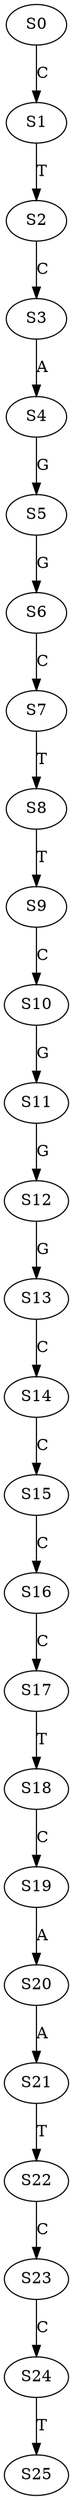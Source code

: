strict digraph  {
	S0 -> S1 [ label = C ];
	S1 -> S2 [ label = T ];
	S2 -> S3 [ label = C ];
	S3 -> S4 [ label = A ];
	S4 -> S5 [ label = G ];
	S5 -> S6 [ label = G ];
	S6 -> S7 [ label = C ];
	S7 -> S8 [ label = T ];
	S8 -> S9 [ label = T ];
	S9 -> S10 [ label = C ];
	S10 -> S11 [ label = G ];
	S11 -> S12 [ label = G ];
	S12 -> S13 [ label = G ];
	S13 -> S14 [ label = C ];
	S14 -> S15 [ label = C ];
	S15 -> S16 [ label = C ];
	S16 -> S17 [ label = C ];
	S17 -> S18 [ label = T ];
	S18 -> S19 [ label = C ];
	S19 -> S20 [ label = A ];
	S20 -> S21 [ label = A ];
	S21 -> S22 [ label = T ];
	S22 -> S23 [ label = C ];
	S23 -> S24 [ label = C ];
	S24 -> S25 [ label = T ];
}
